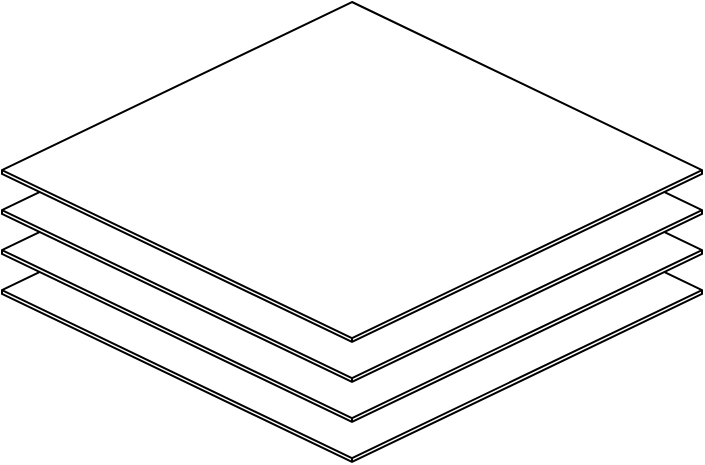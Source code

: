 <mxfile version="13.7.7" type="github">
  <diagram id="3-4BPGFL3dUzXfCAytIH" name="Page-1">
    <mxGraphModel dx="629" dy="223" grid="1" gridSize="10" guides="1" tooltips="1" connect="1" arrows="1" fold="1" page="1" pageScale="1" pageWidth="827" pageHeight="1169" math="0" shadow="0">
      <root>
        <mxCell id="0" />
        <mxCell id="1" parent="0" />
        <mxCell id="70R2kYpUsm204gsC4cHF-1" value="" style="html=1;whiteSpace=wrap;shape=isoCube2;backgroundOutline=1;isoAngle=15;" parent="1" vertex="1">
          <mxGeometry x="160" y="80" width="350" height="170" as="geometry" />
        </mxCell>
        <mxCell id="xTh_VX05ksk48on4n9TC-1" value="" style="html=1;whiteSpace=wrap;shape=isoCube2;backgroundOutline=1;isoAngle=15;" vertex="1" parent="1">
          <mxGeometry x="160" y="60" width="350" height="170" as="geometry" />
        </mxCell>
        <mxCell id="xTh_VX05ksk48on4n9TC-2" value="" style="html=1;whiteSpace=wrap;shape=isoCube2;backgroundOutline=1;isoAngle=15;" vertex="1" parent="1">
          <mxGeometry x="160" y="40" width="350" height="170" as="geometry" />
        </mxCell>
        <mxCell id="xTh_VX05ksk48on4n9TC-3" value="" style="html=1;whiteSpace=wrap;shape=isoCube2;backgroundOutline=1;isoAngle=15;" vertex="1" parent="1">
          <mxGeometry x="160" y="20" width="350" height="170" as="geometry" />
        </mxCell>
      </root>
    </mxGraphModel>
  </diagram>
</mxfile>
